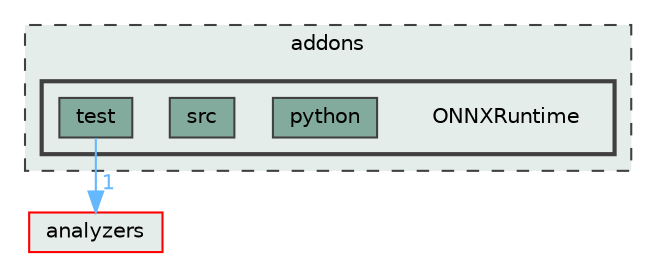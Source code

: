 digraph "addons/ONNXRuntime"
{
 // LATEX_PDF_SIZE
  bgcolor="transparent";
  edge [fontname=Helvetica,fontsize=10,labelfontname=Helvetica,labelfontsize=10];
  node [fontname=Helvetica,fontsize=10,shape=box,height=0.2,width=0.4];
  compound=true
  subgraph clusterdir_1233bc0a3e869c10318208e4553a4fcb {
    graph [ bgcolor="#e4edea", pencolor="grey25", label="addons", fontname=Helvetica,fontsize=10 style="filled,dashed", URL="dir_1233bc0a3e869c10318208e4553a4fcb.html",tooltip=""]
  subgraph clusterdir_07c81203795ae4b092cd84065b2373bb {
    graph [ bgcolor="#e4edea", pencolor="grey25", label="", fontname=Helvetica,fontsize=10 style="filled,bold", URL="dir_07c81203795ae4b092cd84065b2373bb.html",tooltip=""]
    dir_07c81203795ae4b092cd84065b2373bb [shape=plaintext, label="ONNXRuntime"];
  dir_2b52ad01ee0b04d601ba72a719895dd9 [label="python", fillcolor="#82ab9d", color="grey25", style="filled", URL="dir_2b52ad01ee0b04d601ba72a719895dd9.html",tooltip=""];
  dir_76cc8aa98929073362273945134e215e [label="src", fillcolor="#82ab9d", color="grey25", style="filled", URL="dir_76cc8aa98929073362273945134e215e.html",tooltip=""];
  dir_0b34226371d8c12146eac658b9ce6bfb [label="test", fillcolor="#82ab9d", color="grey25", style="filled", URL="dir_0b34226371d8c12146eac658b9ce6bfb.html",tooltip=""];
  }
  }
  dir_3d03528d2400acc3fc02bc2b11bada0c [label="analyzers", fillcolor="#e4edea", color="red", style="filled", URL="dir_3d03528d2400acc3fc02bc2b11bada0c.html",tooltip=""];
  dir_0b34226371d8c12146eac658b9ce6bfb->dir_3d03528d2400acc3fc02bc2b11bada0c [headlabel="1", labeldistance=1.5 headhref="dir_000017_000001.html" href="dir_000017_000001.html" color="steelblue1" fontcolor="steelblue1"];
}
